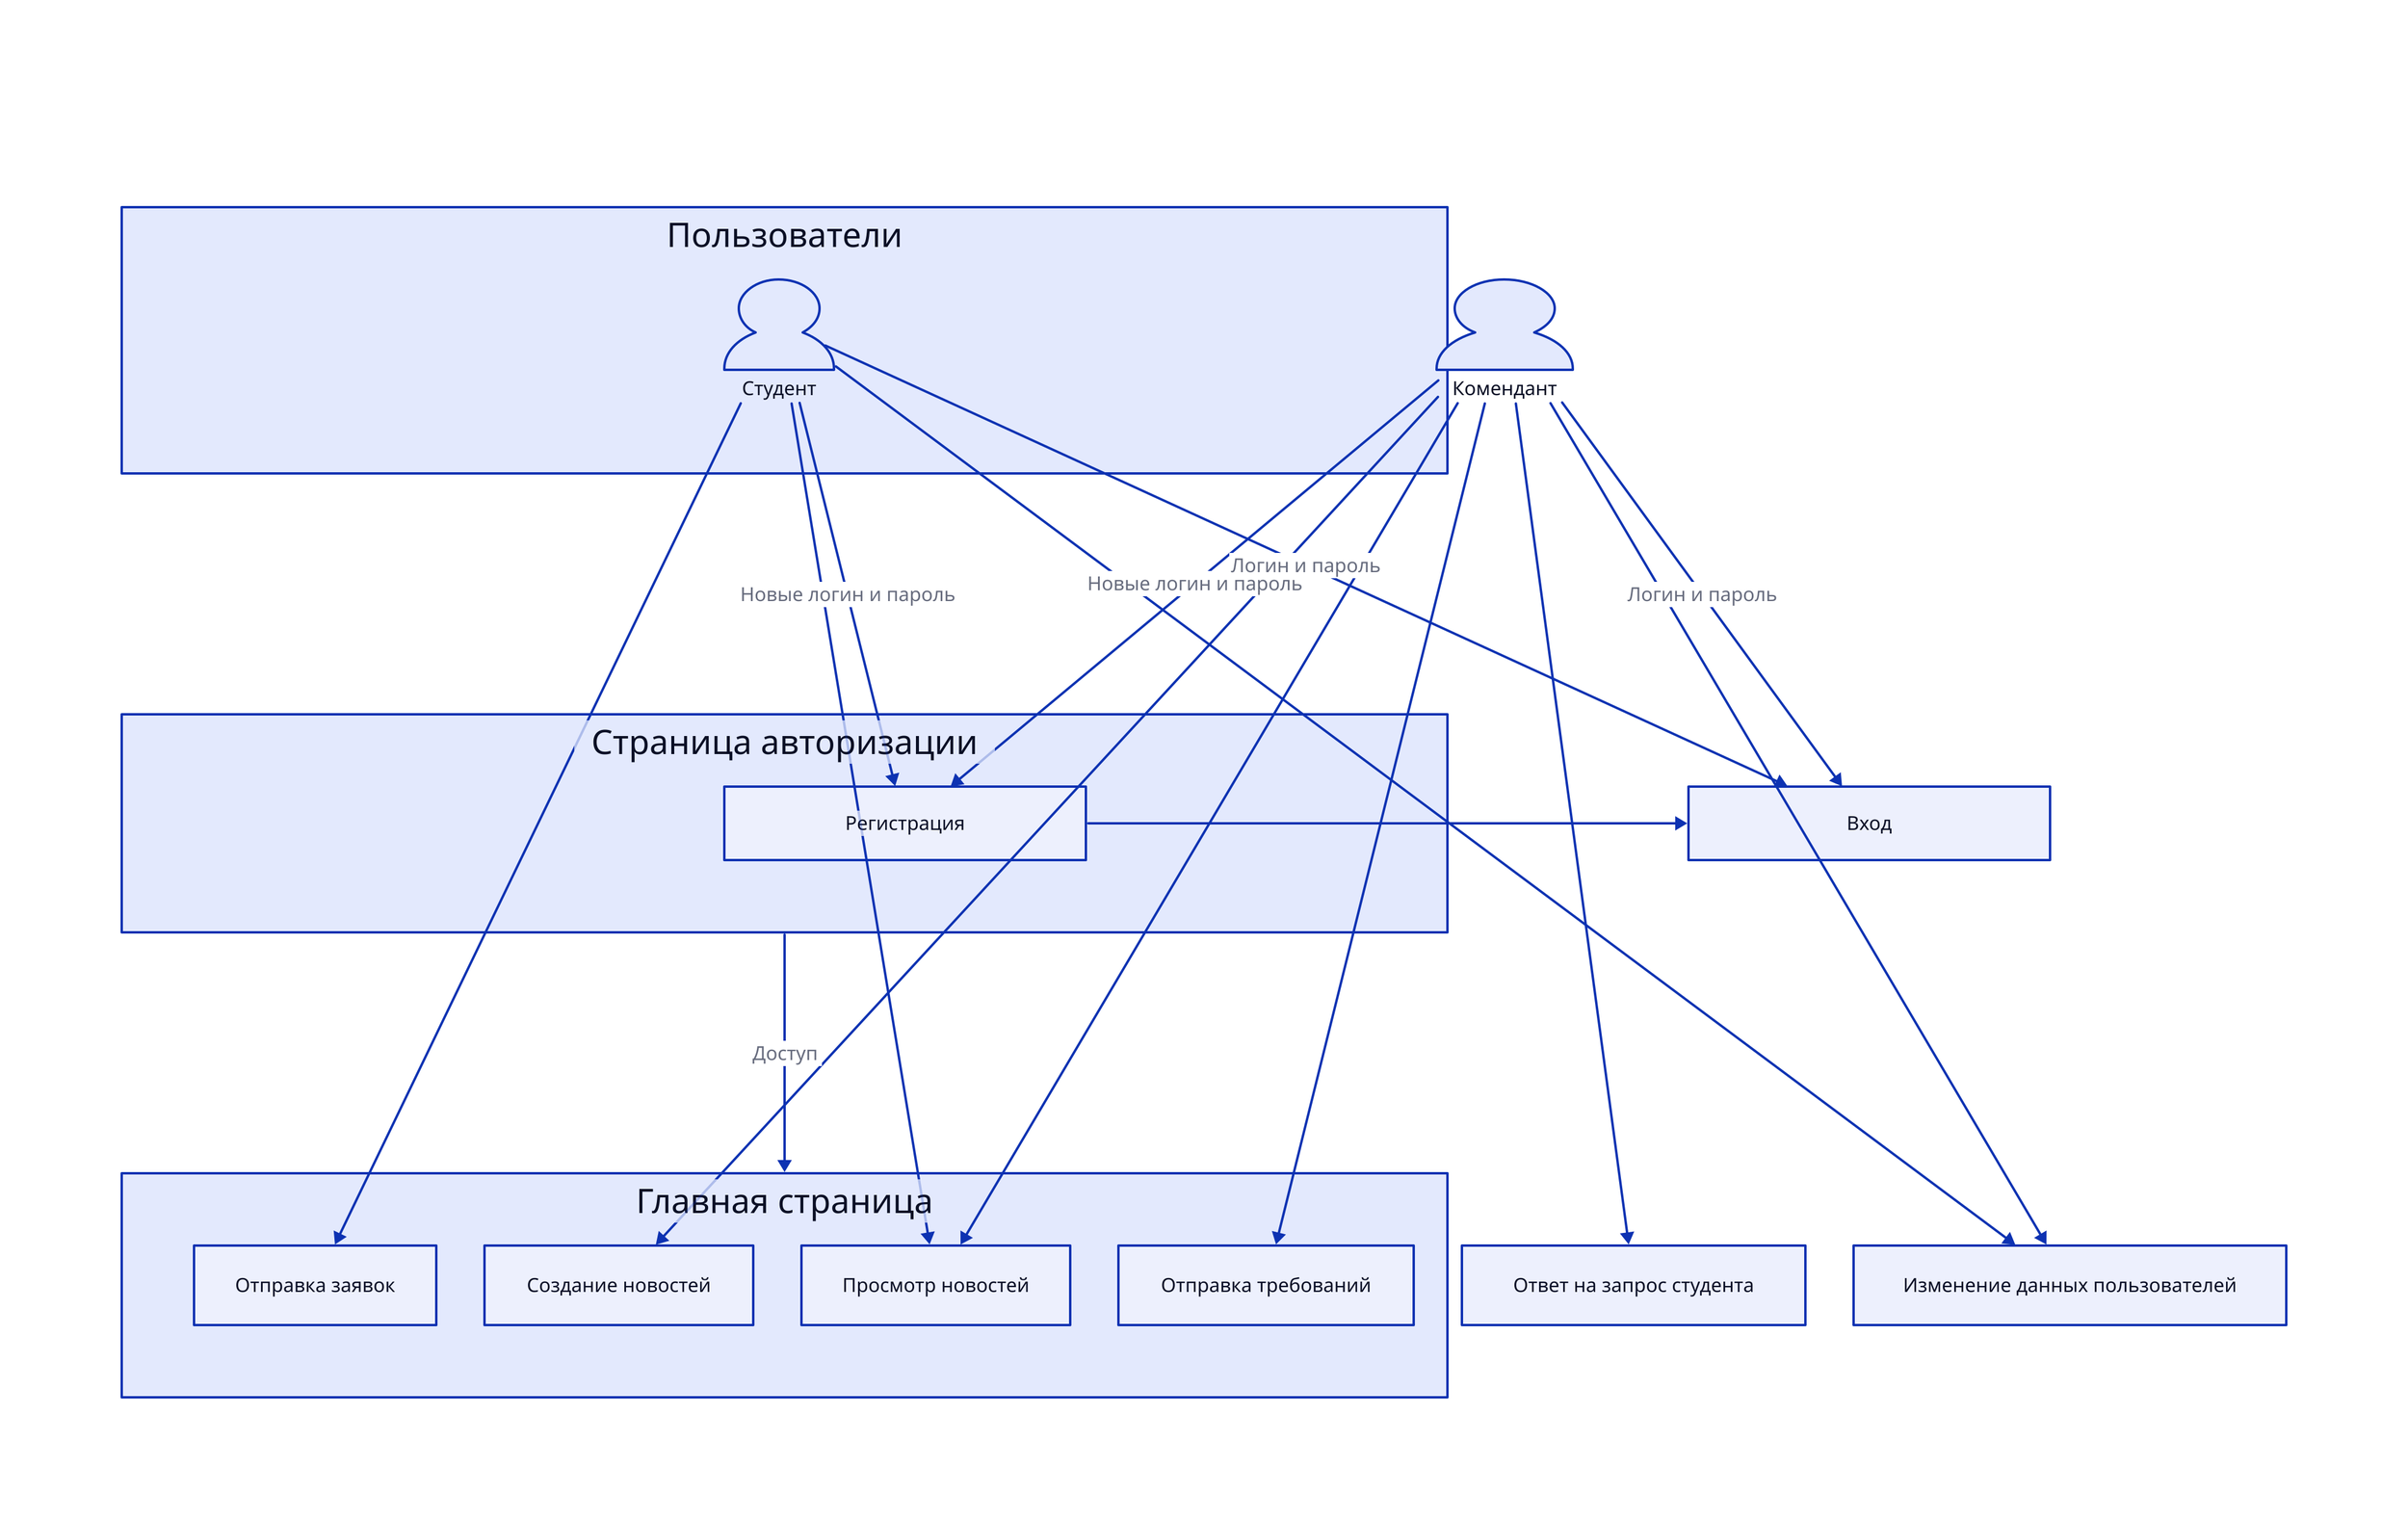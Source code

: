 direction: down
grid-rows: 3
vertical-gap: 200

title: |md
  # Use case
| {near: top-center}
Пользователи: {
  width: 1100
  horizontal-gap: 500
  grid-columns: 2
  Студент: {
    shape: person
  }
  Комендант: {
    shape: person
  }
}
Страница авторизации: {
  width: 1100
  direction: right
  grid-columns: 2
  horizontal-gap: 500
  Регистрация: {
    width: 300
  }
  Вход: {
    width: 300
  }
}
Главная страница: {
  grid-columns: 6
  width: 1100
  Отправка заявок
  Создание новостей
  Просмотр новостей
  Отправка требований
  Ответ на запрос студента
  Изменение данных пользователей
}
Пользователи.Студент -> Страница авторизации.Регистрация: Новые логин и пароль
Пользователи.Студент -> Страница авторизации.Вход: Логин и пароль
Пользователи.Комендант -> Страница авторизации.Регистрация: Новые логин и пароль
Пользователи.Комендант -> Страница авторизации.Вход: Логин и пароль
Страница авторизации.Регистрация -> Страница авторизации.Вход
Страница авторизации -> Главная страница: Доступ
Пользователи.Студент -> Главная страница.Отправка заявок
Пользователи.Студент -> Главная страница.Просмотр новостей
Пользователи.Комендант -> Главная страница.Создание новостей
Пользователи.Комендант -> Главная страница.Просмотр новостей
Пользователи.Комендант -> Главная страница.Отправка требований
Пользователи.Комендант -> Главная страница.Ответ на запрос студента
Пользователи.Комендант -> Главная страница.Изменение данных пользователей
Пользователи.Студент -> Главная страница.Изменение данных пользователей
